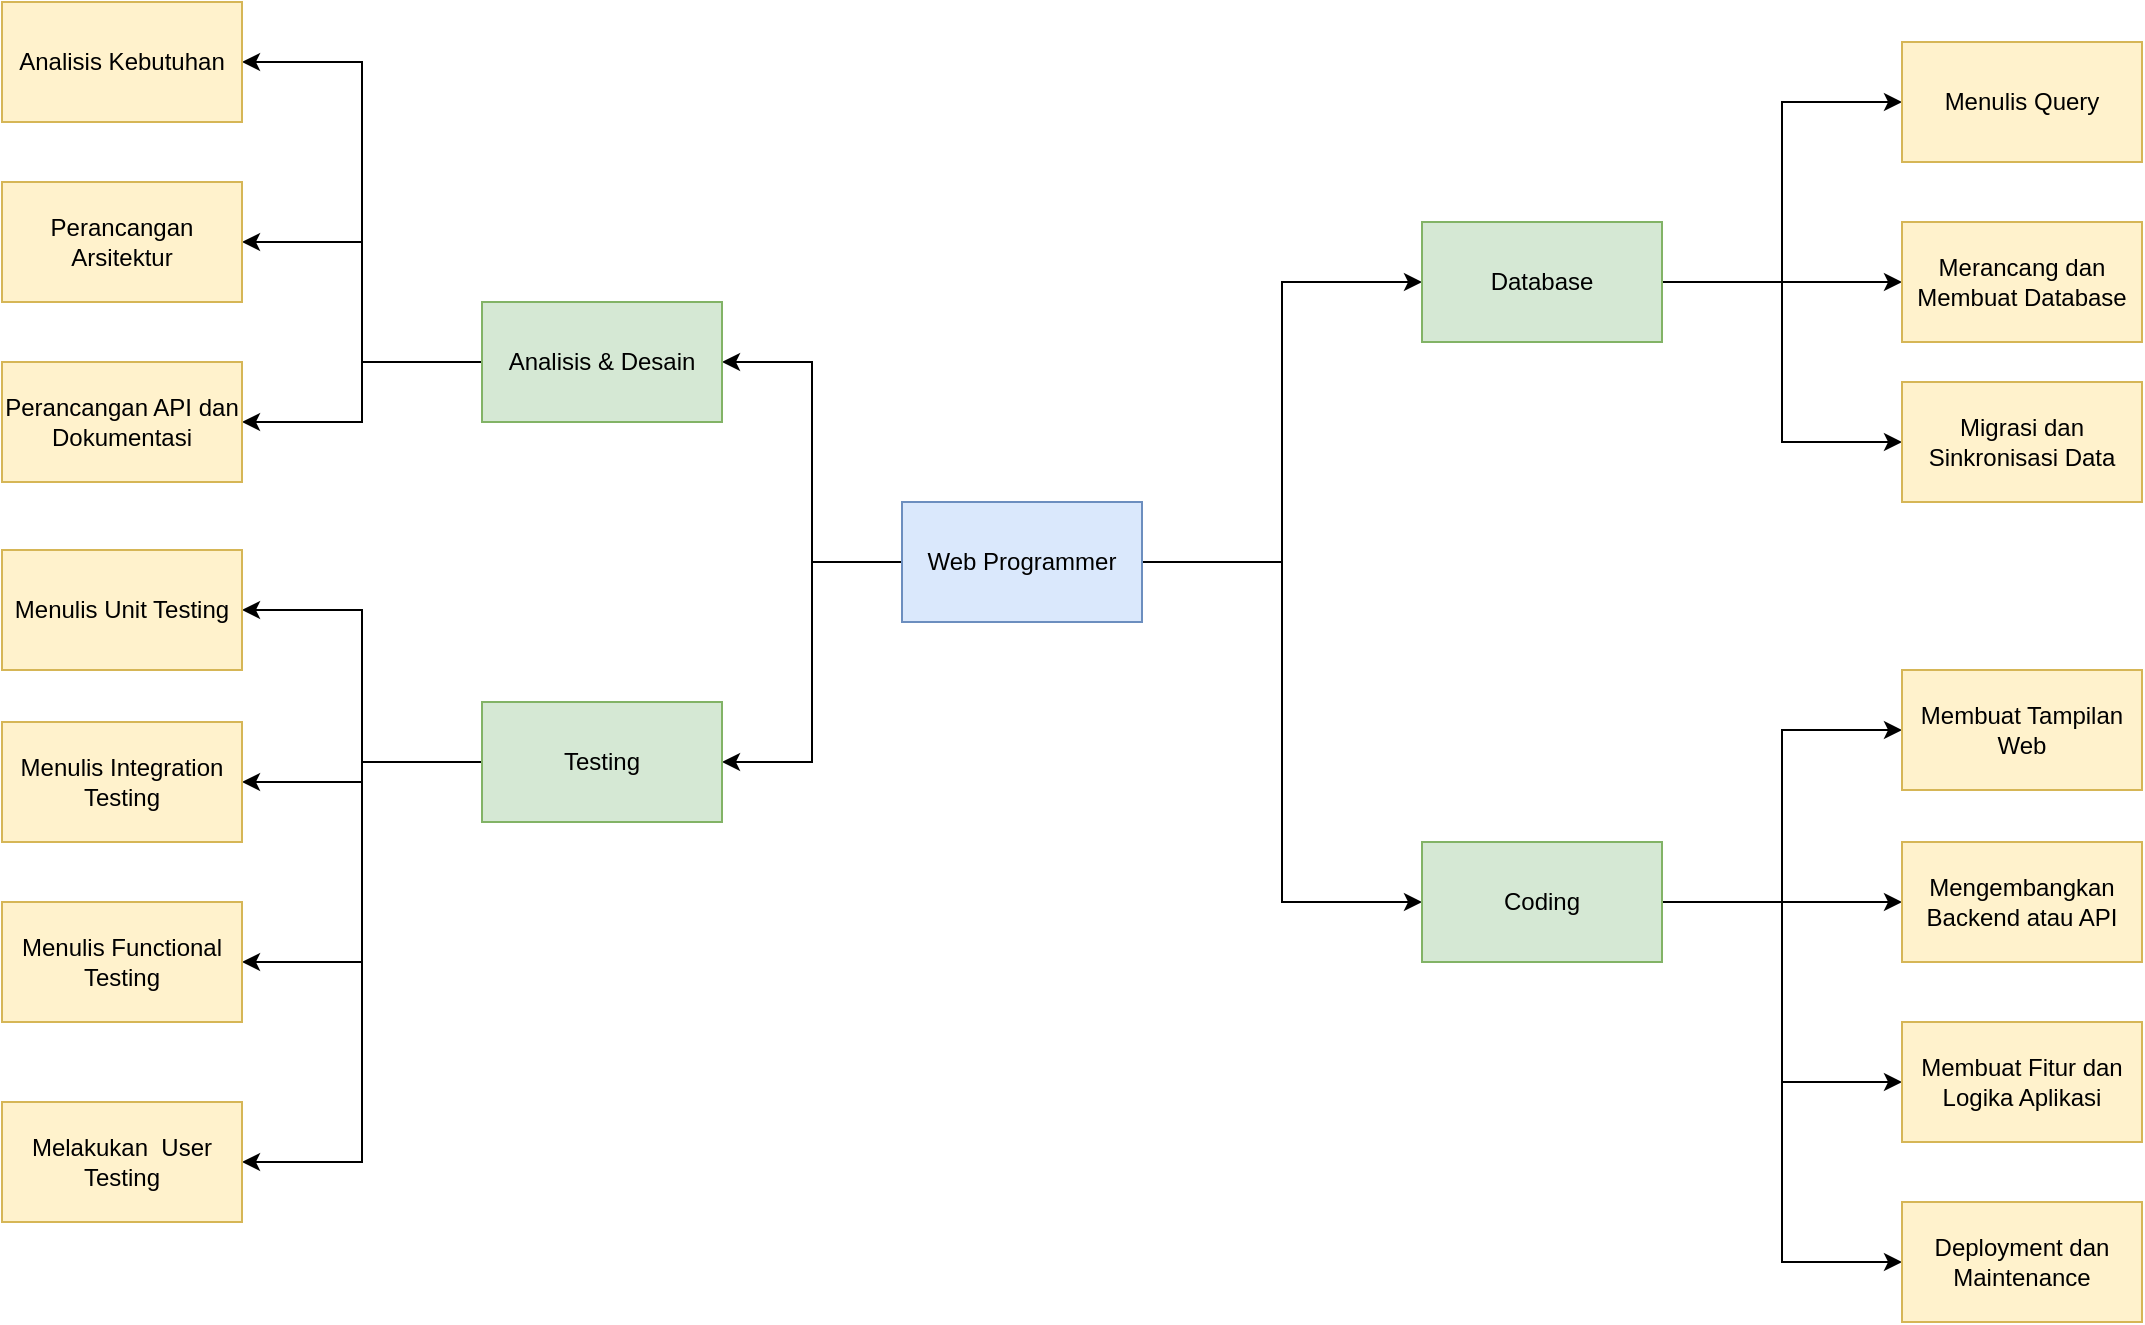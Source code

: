 <mxfile version="26.0.15">
  <diagram name="Halaman-1" id="rirXfaP6ppAq_RIEBTCZ">
    <mxGraphModel dx="1736" dy="352" grid="1" gridSize="10" guides="1" tooltips="1" connect="1" arrows="1" fold="1" page="1" pageScale="1" pageWidth="1169" pageHeight="827" math="0" shadow="0">
      <root>
        <mxCell id="0" />
        <mxCell id="1" parent="0" />
        <mxCell id="CGnV7A-yTZ-G1ExAjR2t-7" style="edgeStyle=orthogonalEdgeStyle;rounded=0;orthogonalLoop=1;jettySize=auto;html=1;entryX=0;entryY=0.5;entryDx=0;entryDy=0;" parent="1" source="CGnV7A-yTZ-G1ExAjR2t-1" target="CGnV7A-yTZ-G1ExAjR2t-3" edge="1">
          <mxGeometry relative="1" as="geometry" />
        </mxCell>
        <mxCell id="CGnV7A-yTZ-G1ExAjR2t-8" style="edgeStyle=orthogonalEdgeStyle;rounded=0;orthogonalLoop=1;jettySize=auto;html=1;entryX=0;entryY=0.5;entryDx=0;entryDy=0;" parent="1" source="CGnV7A-yTZ-G1ExAjR2t-1" target="CGnV7A-yTZ-G1ExAjR2t-2" edge="1">
          <mxGeometry relative="1" as="geometry" />
        </mxCell>
        <mxCell id="CGnV7A-yTZ-G1ExAjR2t-11" style="edgeStyle=orthogonalEdgeStyle;rounded=0;orthogonalLoop=1;jettySize=auto;html=1;entryX=1;entryY=0.5;entryDx=0;entryDy=0;" parent="1" source="CGnV7A-yTZ-G1ExAjR2t-1" target="CGnV7A-yTZ-G1ExAjR2t-4" edge="1">
          <mxGeometry relative="1" as="geometry" />
        </mxCell>
        <mxCell id="CGnV7A-yTZ-G1ExAjR2t-12" style="edgeStyle=orthogonalEdgeStyle;rounded=0;orthogonalLoop=1;jettySize=auto;html=1;entryX=1;entryY=0.5;entryDx=0;entryDy=0;" parent="1" source="CGnV7A-yTZ-G1ExAjR2t-1" target="CGnV7A-yTZ-G1ExAjR2t-5" edge="1">
          <mxGeometry relative="1" as="geometry" />
        </mxCell>
        <mxCell id="CGnV7A-yTZ-G1ExAjR2t-1" value="Web Programmer" style="rounded=0;whiteSpace=wrap;html=1;fillColor=#dae8fc;strokeColor=#6c8ebf;" parent="1" vertex="1">
          <mxGeometry x="440" y="330" width="120" height="60" as="geometry" />
        </mxCell>
        <mxCell id="CGnV7A-yTZ-G1ExAjR2t-21" style="edgeStyle=orthogonalEdgeStyle;rounded=0;orthogonalLoop=1;jettySize=auto;html=1;entryX=0;entryY=0.5;entryDx=0;entryDy=0;" parent="1" source="CGnV7A-yTZ-G1ExAjR2t-2" target="CGnV7A-yTZ-G1ExAjR2t-19" edge="1">
          <mxGeometry relative="1" as="geometry" />
        </mxCell>
        <mxCell id="CGnV7A-yTZ-G1ExAjR2t-23" style="edgeStyle=orthogonalEdgeStyle;rounded=0;orthogonalLoop=1;jettySize=auto;html=1;" parent="1" source="CGnV7A-yTZ-G1ExAjR2t-2" target="CGnV7A-yTZ-G1ExAjR2t-22" edge="1">
          <mxGeometry relative="1" as="geometry" />
        </mxCell>
        <mxCell id="CGnV7A-yTZ-G1ExAjR2t-26" style="edgeStyle=orthogonalEdgeStyle;rounded=0;orthogonalLoop=1;jettySize=auto;html=1;entryX=0;entryY=0.5;entryDx=0;entryDy=0;" parent="1" source="CGnV7A-yTZ-G1ExAjR2t-2" target="CGnV7A-yTZ-G1ExAjR2t-24" edge="1">
          <mxGeometry relative="1" as="geometry" />
        </mxCell>
        <mxCell id="CGnV7A-yTZ-G1ExAjR2t-27" style="edgeStyle=orthogonalEdgeStyle;rounded=0;orthogonalLoop=1;jettySize=auto;html=1;entryX=0;entryY=0.5;entryDx=0;entryDy=0;" parent="1" source="CGnV7A-yTZ-G1ExAjR2t-2" target="CGnV7A-yTZ-G1ExAjR2t-25" edge="1">
          <mxGeometry relative="1" as="geometry" />
        </mxCell>
        <mxCell id="CGnV7A-yTZ-G1ExAjR2t-2" value="Coding" style="rounded=0;whiteSpace=wrap;html=1;fillColor=#d5e8d4;strokeColor=#82b366;" parent="1" vertex="1">
          <mxGeometry x="700" y="500" width="120" height="60" as="geometry" />
        </mxCell>
        <mxCell id="CGnV7A-yTZ-G1ExAjR2t-16" style="edgeStyle=orthogonalEdgeStyle;rounded=0;orthogonalLoop=1;jettySize=auto;html=1;entryX=0;entryY=0.5;entryDx=0;entryDy=0;" parent="1" source="CGnV7A-yTZ-G1ExAjR2t-3" target="CGnV7A-yTZ-G1ExAjR2t-13" edge="1">
          <mxGeometry relative="1" as="geometry" />
        </mxCell>
        <mxCell id="CGnV7A-yTZ-G1ExAjR2t-17" style="edgeStyle=orthogonalEdgeStyle;rounded=0;orthogonalLoop=1;jettySize=auto;html=1;" parent="1" source="CGnV7A-yTZ-G1ExAjR2t-3" target="CGnV7A-yTZ-G1ExAjR2t-14" edge="1">
          <mxGeometry relative="1" as="geometry" />
        </mxCell>
        <mxCell id="CGnV7A-yTZ-G1ExAjR2t-18" style="edgeStyle=orthogonalEdgeStyle;rounded=0;orthogonalLoop=1;jettySize=auto;html=1;entryX=0;entryY=0.5;entryDx=0;entryDy=0;" parent="1" source="CGnV7A-yTZ-G1ExAjR2t-3" target="CGnV7A-yTZ-G1ExAjR2t-15" edge="1">
          <mxGeometry relative="1" as="geometry" />
        </mxCell>
        <mxCell id="CGnV7A-yTZ-G1ExAjR2t-3" value="Database" style="rounded=0;whiteSpace=wrap;html=1;fillColor=#d5e8d4;strokeColor=#82b366;" parent="1" vertex="1">
          <mxGeometry x="700" y="190" width="120" height="60" as="geometry" />
        </mxCell>
        <mxCell id="CGnV7A-yTZ-G1ExAjR2t-39" style="edgeStyle=orthogonalEdgeStyle;rounded=0;orthogonalLoop=1;jettySize=auto;html=1;entryX=1;entryY=0.5;entryDx=0;entryDy=0;" parent="1" source="CGnV7A-yTZ-G1ExAjR2t-4" target="CGnV7A-yTZ-G1ExAjR2t-30" edge="1">
          <mxGeometry relative="1" as="geometry" />
        </mxCell>
        <mxCell id="CGnV7A-yTZ-G1ExAjR2t-40" style="edgeStyle=orthogonalEdgeStyle;rounded=0;orthogonalLoop=1;jettySize=auto;html=1;entryX=1;entryY=0.5;entryDx=0;entryDy=0;" parent="1" source="CGnV7A-yTZ-G1ExAjR2t-4" target="CGnV7A-yTZ-G1ExAjR2t-29" edge="1">
          <mxGeometry relative="1" as="geometry" />
        </mxCell>
        <mxCell id="CGnV7A-yTZ-G1ExAjR2t-41" style="edgeStyle=orthogonalEdgeStyle;rounded=0;orthogonalLoop=1;jettySize=auto;html=1;entryX=1;entryY=0.5;entryDx=0;entryDy=0;" parent="1" source="CGnV7A-yTZ-G1ExAjR2t-4" target="CGnV7A-yTZ-G1ExAjR2t-28" edge="1">
          <mxGeometry relative="1" as="geometry" />
        </mxCell>
        <mxCell id="CGnV7A-yTZ-G1ExAjR2t-4" value="Analisis &amp;amp; Desain" style="rounded=0;whiteSpace=wrap;html=1;fillColor=#d5e8d4;strokeColor=#82b366;" parent="1" vertex="1">
          <mxGeometry x="230" y="230" width="120" height="60" as="geometry" />
        </mxCell>
        <mxCell id="CGnV7A-yTZ-G1ExAjR2t-35" style="edgeStyle=orthogonalEdgeStyle;rounded=0;orthogonalLoop=1;jettySize=auto;html=1;entryX=1;entryY=0.5;entryDx=0;entryDy=0;" parent="1" source="CGnV7A-yTZ-G1ExAjR2t-5" target="CGnV7A-yTZ-G1ExAjR2t-31" edge="1">
          <mxGeometry relative="1" as="geometry" />
        </mxCell>
        <mxCell id="CGnV7A-yTZ-G1ExAjR2t-36" style="edgeStyle=orthogonalEdgeStyle;rounded=0;orthogonalLoop=1;jettySize=auto;html=1;entryX=1;entryY=0.5;entryDx=0;entryDy=0;" parent="1" source="CGnV7A-yTZ-G1ExAjR2t-5" target="CGnV7A-yTZ-G1ExAjR2t-32" edge="1">
          <mxGeometry relative="1" as="geometry" />
        </mxCell>
        <mxCell id="CGnV7A-yTZ-G1ExAjR2t-37" style="edgeStyle=orthogonalEdgeStyle;rounded=0;orthogonalLoop=1;jettySize=auto;html=1;entryX=1;entryY=0.5;entryDx=0;entryDy=0;" parent="1" source="CGnV7A-yTZ-G1ExAjR2t-5" target="CGnV7A-yTZ-G1ExAjR2t-33" edge="1">
          <mxGeometry relative="1" as="geometry" />
        </mxCell>
        <mxCell id="CGnV7A-yTZ-G1ExAjR2t-38" style="edgeStyle=orthogonalEdgeStyle;rounded=0;orthogonalLoop=1;jettySize=auto;html=1;entryX=1;entryY=0.5;entryDx=0;entryDy=0;" parent="1" source="CGnV7A-yTZ-G1ExAjR2t-5" target="CGnV7A-yTZ-G1ExAjR2t-34" edge="1">
          <mxGeometry relative="1" as="geometry" />
        </mxCell>
        <mxCell id="CGnV7A-yTZ-G1ExAjR2t-5" value="Testing" style="rounded=0;whiteSpace=wrap;html=1;fillColor=#d5e8d4;strokeColor=#82b366;" parent="1" vertex="1">
          <mxGeometry x="230" y="430" width="120" height="60" as="geometry" />
        </mxCell>
        <mxCell id="CGnV7A-yTZ-G1ExAjR2t-13" value="Menulis Query" style="rounded=0;whiteSpace=wrap;html=1;fillColor=#fff2cc;strokeColor=#d6b656;" parent="1" vertex="1">
          <mxGeometry x="940" y="100" width="120" height="60" as="geometry" />
        </mxCell>
        <mxCell id="CGnV7A-yTZ-G1ExAjR2t-14" value="Merancang dan Membuat Database" style="rounded=0;whiteSpace=wrap;html=1;fillColor=#fff2cc;strokeColor=#d6b656;" parent="1" vertex="1">
          <mxGeometry x="940" y="190" width="120" height="60" as="geometry" />
        </mxCell>
        <mxCell id="CGnV7A-yTZ-G1ExAjR2t-15" value="Migrasi dan Sinkronisasi Data" style="rounded=0;whiteSpace=wrap;html=1;fillColor=#fff2cc;strokeColor=#d6b656;" parent="1" vertex="1">
          <mxGeometry x="940" y="270" width="120" height="60" as="geometry" />
        </mxCell>
        <mxCell id="CGnV7A-yTZ-G1ExAjR2t-19" value="Membuat Tampilan Web" style="rounded=0;whiteSpace=wrap;html=1;fillColor=#fff2cc;strokeColor=#d6b656;" parent="1" vertex="1">
          <mxGeometry x="940" y="414" width="120" height="60" as="geometry" />
        </mxCell>
        <mxCell id="CGnV7A-yTZ-G1ExAjR2t-22" value="Mengembangkan Backend atau API" style="rounded=0;whiteSpace=wrap;html=1;fillColor=#fff2cc;strokeColor=#d6b656;" parent="1" vertex="1">
          <mxGeometry x="940" y="500" width="120" height="60" as="geometry" />
        </mxCell>
        <mxCell id="CGnV7A-yTZ-G1ExAjR2t-24" value="Membuat Fitur dan Logika Aplikasi" style="rounded=0;whiteSpace=wrap;html=1;fillColor=#fff2cc;strokeColor=#d6b656;" parent="1" vertex="1">
          <mxGeometry x="940" y="590" width="120" height="60" as="geometry" />
        </mxCell>
        <mxCell id="CGnV7A-yTZ-G1ExAjR2t-25" value="Deployment dan Maintenance" style="rounded=0;whiteSpace=wrap;html=1;fillColor=#fff2cc;strokeColor=#d6b656;" parent="1" vertex="1">
          <mxGeometry x="940" y="680" width="120" height="60" as="geometry" />
        </mxCell>
        <mxCell id="CGnV7A-yTZ-G1ExAjR2t-28" value="Analisis Kebutuhan" style="rounded=0;whiteSpace=wrap;html=1;fillColor=#fff2cc;strokeColor=#d6b656;" parent="1" vertex="1">
          <mxGeometry x="-10" y="80" width="120" height="60" as="geometry" />
        </mxCell>
        <mxCell id="CGnV7A-yTZ-G1ExAjR2t-29" value="Perancangan Arsitektur" style="rounded=0;whiteSpace=wrap;html=1;fillColor=#fff2cc;strokeColor=#d6b656;" parent="1" vertex="1">
          <mxGeometry x="-10" y="170" width="120" height="60" as="geometry" />
        </mxCell>
        <mxCell id="CGnV7A-yTZ-G1ExAjR2t-30" value="Perancangan API dan Dokumentasi" style="rounded=0;whiteSpace=wrap;html=1;fillColor=#fff2cc;strokeColor=#d6b656;" parent="1" vertex="1">
          <mxGeometry x="-10" y="260" width="120" height="60" as="geometry" />
        </mxCell>
        <mxCell id="CGnV7A-yTZ-G1ExAjR2t-31" value="Menulis Unit Testing" style="rounded=0;whiteSpace=wrap;html=1;fillColor=#fff2cc;strokeColor=#d6b656;" parent="1" vertex="1">
          <mxGeometry x="-10" y="354" width="120" height="60" as="geometry" />
        </mxCell>
        <mxCell id="CGnV7A-yTZ-G1ExAjR2t-32" value="Menulis Integration Testing" style="rounded=0;whiteSpace=wrap;html=1;fillColor=#fff2cc;strokeColor=#d6b656;" parent="1" vertex="1">
          <mxGeometry x="-10" y="440" width="120" height="60" as="geometry" />
        </mxCell>
        <mxCell id="CGnV7A-yTZ-G1ExAjR2t-33" value="Menulis Functional Testing" style="rounded=0;whiteSpace=wrap;html=1;fillColor=#fff2cc;strokeColor=#d6b656;" parent="1" vertex="1">
          <mxGeometry x="-10" y="530" width="120" height="60" as="geometry" />
        </mxCell>
        <mxCell id="CGnV7A-yTZ-G1ExAjR2t-34" value="Melakukan&amp;nbsp;&amp;nbsp;User Testing" style="rounded=0;whiteSpace=wrap;html=1;fillColor=#fff2cc;strokeColor=#d6b656;" parent="1" vertex="1">
          <mxGeometry x="-10" y="630" width="120" height="60" as="geometry" />
        </mxCell>
      </root>
    </mxGraphModel>
  </diagram>
</mxfile>
